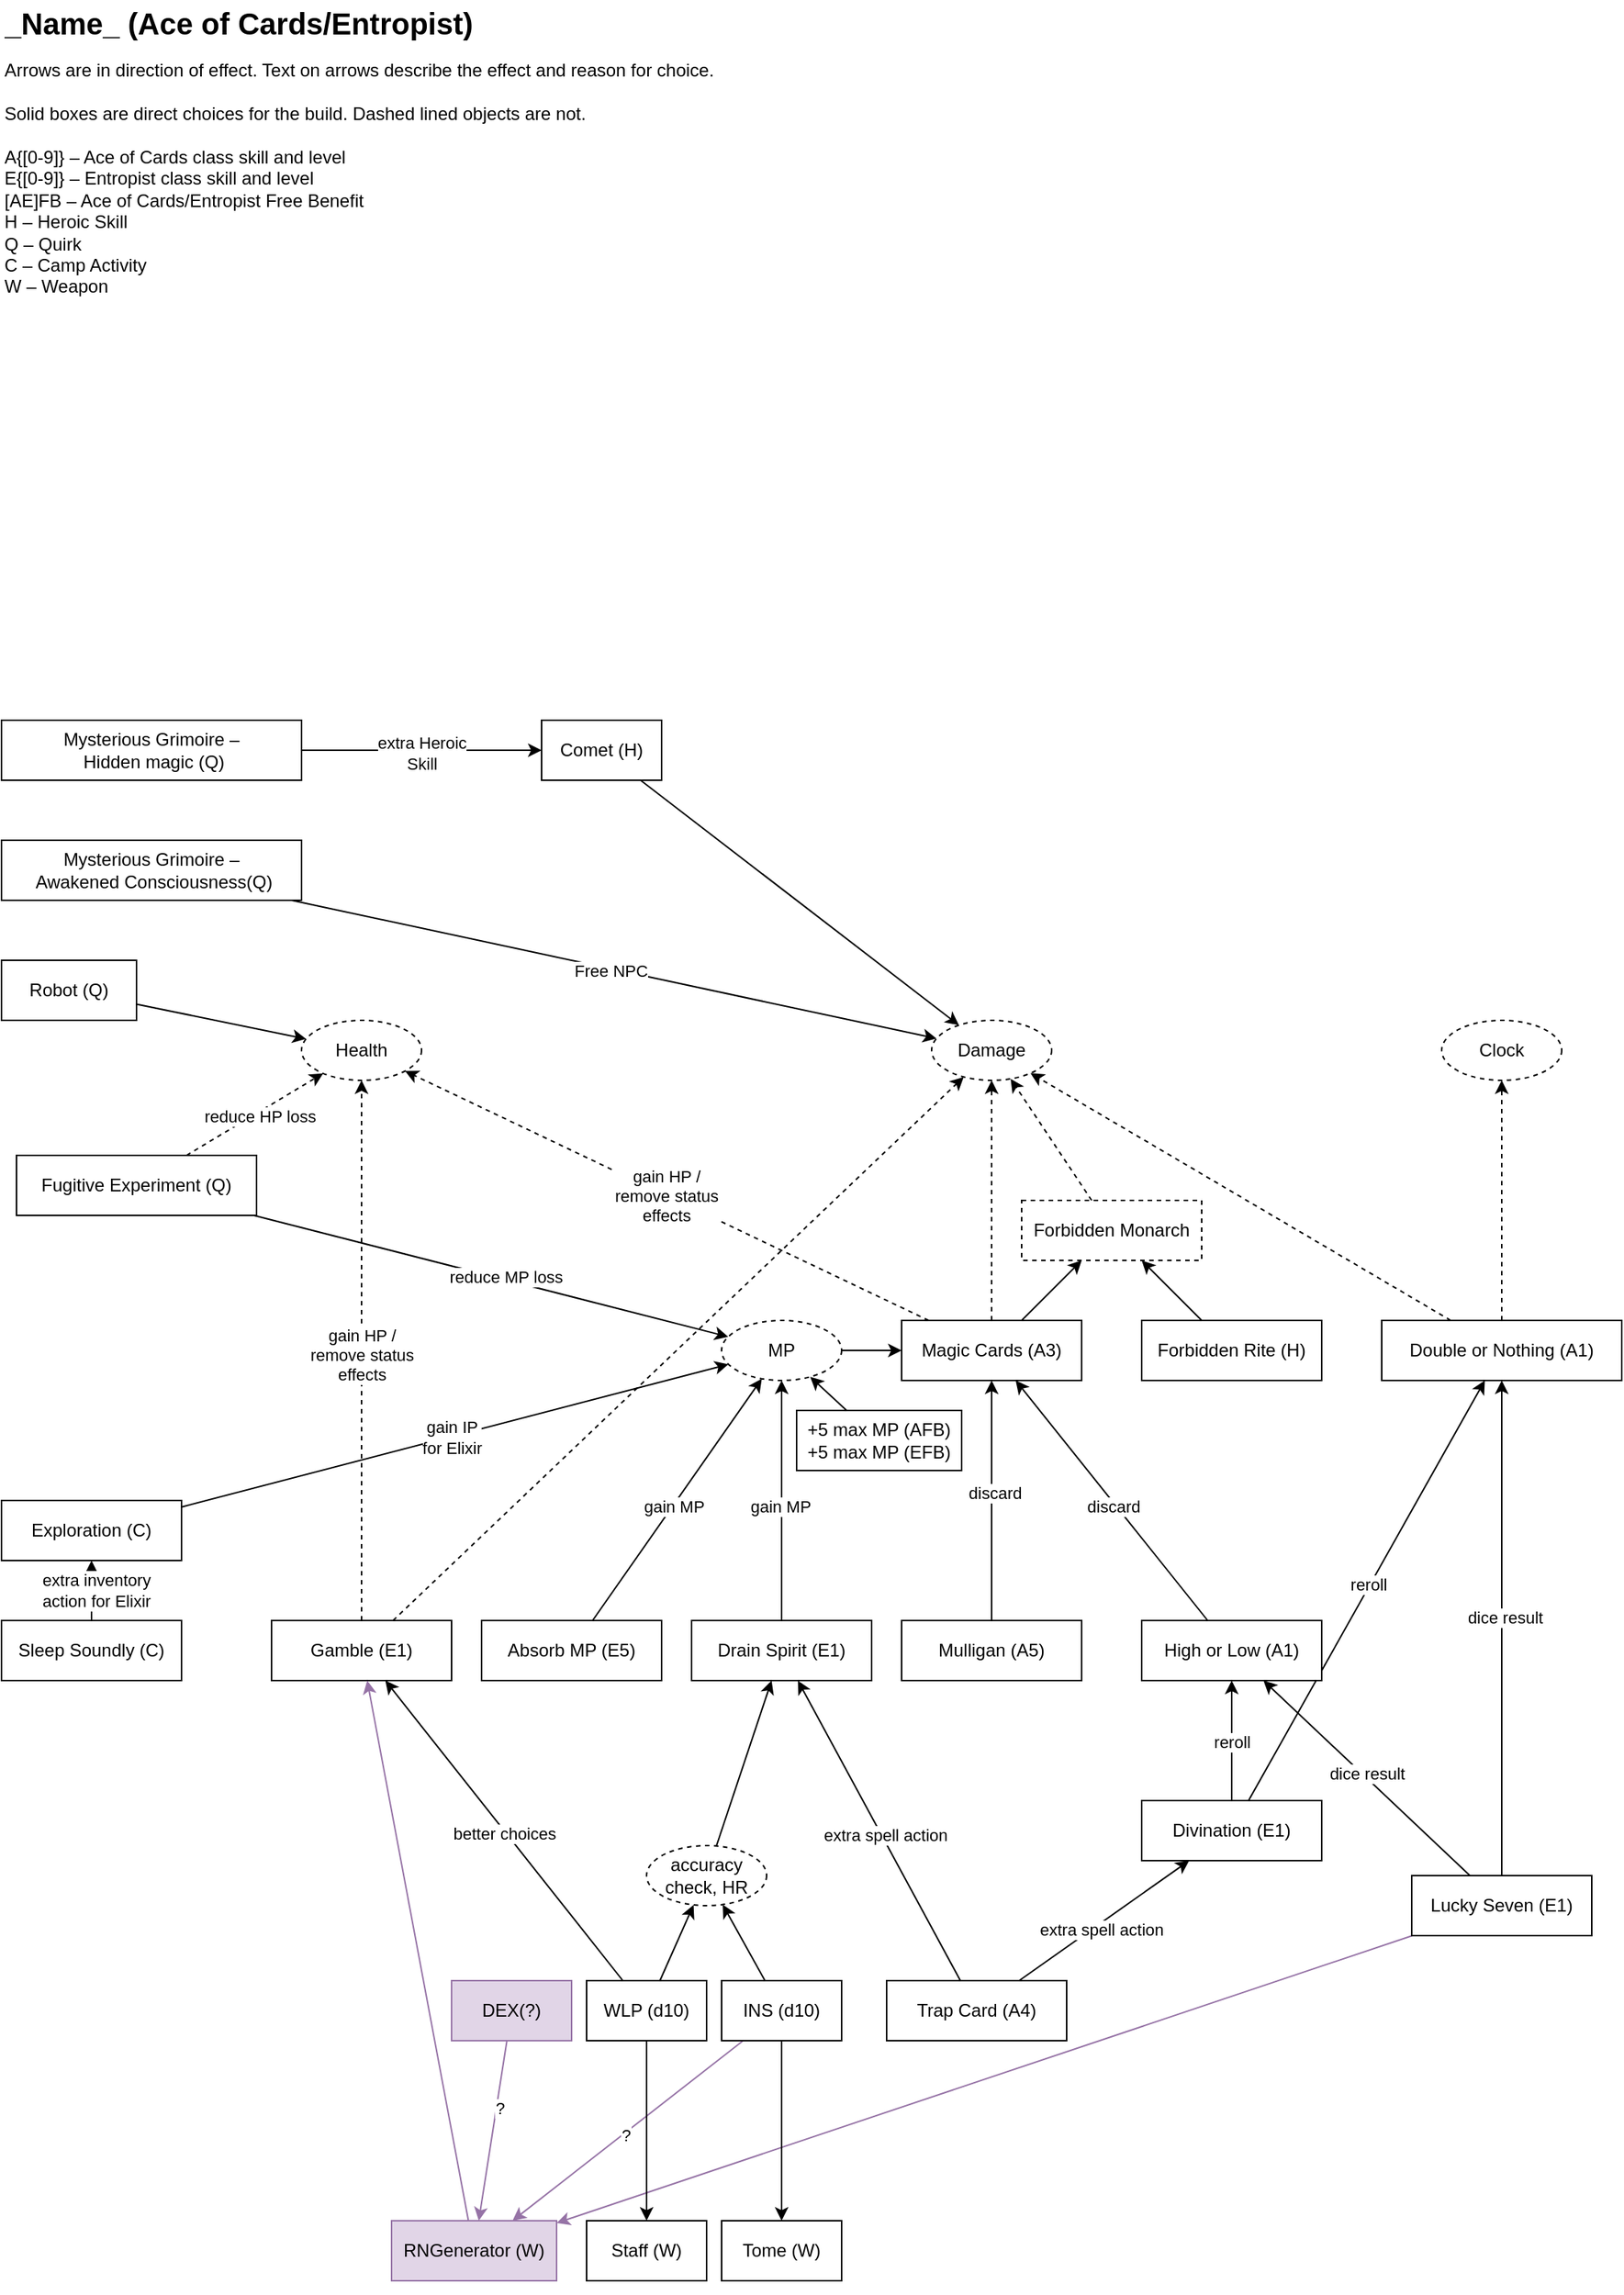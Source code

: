<mxfile version="24.8.3">
  <diagram name="Page-1" id="wvwpxJ3qpvKAKbhsZj7C">
    <mxGraphModel dx="1114" dy="874" grid="1" gridSize="10" guides="1" tooltips="1" connect="1" arrows="1" fold="1" page="1" pageScale="1" pageWidth="1169" pageHeight="1654" math="0" shadow="0">
      <root>
        <mxCell id="0" />
        <mxCell id="1" parent="0" />
        <mxCell id="CmZH3Qbe7u27wujmRb0h-20" value="&lt;h1 style=&quot;margin-top: 0px; line-height: 64%;&quot;&gt;&lt;font style=&quot;font-size: 20px;&quot;&gt;_Name_ (Ace of Cards/Entropist)&lt;/font&gt;&lt;/h1&gt;&lt;div&gt;Arrows are in direction of effect. Text on arrows describe the effect and reason for choice.&lt;br&gt;&lt;/div&gt;&lt;div&gt;&lt;br&gt;&lt;/div&gt;&lt;div&gt;Solid boxes are direct choices for the build. Dashed lined objects are not.&lt;br&gt;&lt;/div&gt;&lt;div&gt;&lt;br&gt;&lt;/div&gt;&lt;div&gt;A{[0-9]} – Ace of Cards class skill and level&lt;br&gt;&lt;/div&gt;&lt;div&gt;E{[0-9]}  – Entropist class skill and level&lt;/div&gt;&lt;div&gt;[AE]FB – Ace of Cards/Entropist Free Benefit&lt;br&gt;&lt;/div&gt;&lt;div&gt;H – Heroic Skill&lt;br&gt;&lt;/div&gt;&lt;div&gt;Q – Quirk&lt;/div&gt;&lt;div&gt;C – Camp Activity&lt;/div&gt;&lt;div&gt;W – Weapon&lt;br&gt;&lt;/div&gt;" style="text;html=1;whiteSpace=wrap;overflow=hidden;rounded=0;" vertex="1" parent="1">
          <mxGeometry x="40" y="40" width="530" height="200" as="geometry" />
        </mxCell>
        <mxCell id="RhFWqp1TSaXYGgG4U2mp-10" style="rounded=0;orthogonalLoop=1;jettySize=auto;html=1;dashed=1;" parent="1" source="RhFWqp1TSaXYGgG4U2mp-3" target="RhFWqp1TSaXYGgG4U2mp-7" edge="1">
          <mxGeometry relative="1" as="geometry" />
        </mxCell>
        <mxCell id="RhFWqp1TSaXYGgG4U2mp-16" style="rounded=0;orthogonalLoop=1;jettySize=auto;html=1;" parent="1" source="RhFWqp1TSaXYGgG4U2mp-3" target="RhFWqp1TSaXYGgG4U2mp-4" edge="1">
          <mxGeometry relative="1" as="geometry" />
        </mxCell>
        <mxCell id="RhFWqp1TSaXYGgG4U2mp-64" style="rounded=0;orthogonalLoop=1;jettySize=auto;html=1;dashed=1;" parent="1" source="RhFWqp1TSaXYGgG4U2mp-3" target="RhFWqp1TSaXYGgG4U2mp-61" edge="1">
          <mxGeometry relative="1" as="geometry" />
        </mxCell>
        <mxCell id="RhFWqp1TSaXYGgG4U2mp-75" value="gain HP /&lt;br&gt;remove status&lt;br&gt;effects" style="edgeLabel;html=1;align=center;verticalAlign=middle;resizable=0;points=[];" parent="RhFWqp1TSaXYGgG4U2mp-64" vertex="1" connectable="0">
          <mxGeometry x="0.005" relative="1" as="geometry">
            <mxPoint as="offset" />
          </mxGeometry>
        </mxCell>
        <mxCell id="RhFWqp1TSaXYGgG4U2mp-3" value="Magic Cards (A3)" style="rounded=0;whiteSpace=wrap;html=1;" parent="1" vertex="1">
          <mxGeometry x="640" y="920" width="120" height="40" as="geometry" />
        </mxCell>
        <mxCell id="RhFWqp1TSaXYGgG4U2mp-9" style="rounded=0;orthogonalLoop=1;jettySize=auto;html=1;dashed=1;" parent="1" source="RhFWqp1TSaXYGgG4U2mp-4" target="RhFWqp1TSaXYGgG4U2mp-7" edge="1">
          <mxGeometry relative="1" as="geometry" />
        </mxCell>
        <mxCell id="RhFWqp1TSaXYGgG4U2mp-4" value="Forbidden Monarch" style="rounded=0;whiteSpace=wrap;html=1;dashed=1;" parent="1" vertex="1">
          <mxGeometry x="720" y="840" width="120" height="40" as="geometry" />
        </mxCell>
        <mxCell id="RhFWqp1TSaXYGgG4U2mp-11" style="rounded=0;orthogonalLoop=1;jettySize=auto;html=1;" parent="1" source="RhFWqp1TSaXYGgG4U2mp-5" target="RhFWqp1TSaXYGgG4U2mp-65" edge="1">
          <mxGeometry relative="1" as="geometry" />
        </mxCell>
        <mxCell id="RhFWqp1TSaXYGgG4U2mp-35" value="gain MP" style="edgeLabel;html=1;align=center;verticalAlign=middle;resizable=0;points=[];" parent="RhFWqp1TSaXYGgG4U2mp-11" vertex="1" connectable="0">
          <mxGeometry x="-0.05" relative="1" as="geometry">
            <mxPoint as="offset" />
          </mxGeometry>
        </mxCell>
        <mxCell id="RhFWqp1TSaXYGgG4U2mp-5" value="Absorb MP (E5)" style="rounded=0;whiteSpace=wrap;html=1;" parent="1" vertex="1">
          <mxGeometry x="360" y="1120" width="120" height="40" as="geometry" />
        </mxCell>
        <mxCell id="RhFWqp1TSaXYGgG4U2mp-12" style="rounded=0;orthogonalLoop=1;jettySize=auto;html=1;" parent="1" source="RhFWqp1TSaXYGgG4U2mp-6" target="RhFWqp1TSaXYGgG4U2mp-3" edge="1">
          <mxGeometry relative="1" as="geometry" />
        </mxCell>
        <mxCell id="RhFWqp1TSaXYGgG4U2mp-33" value="discard" style="edgeLabel;html=1;align=center;verticalAlign=middle;resizable=0;points=[];" parent="RhFWqp1TSaXYGgG4U2mp-12" vertex="1" connectable="0">
          <mxGeometry x="0.057" y="-2" relative="1" as="geometry">
            <mxPoint y="-1" as="offset" />
          </mxGeometry>
        </mxCell>
        <mxCell id="RhFWqp1TSaXYGgG4U2mp-6" value="&lt;div&gt;Mulligan (A5)&lt;/div&gt;" style="rounded=0;whiteSpace=wrap;html=1;" parent="1" vertex="1">
          <mxGeometry x="640" y="1120" width="120" height="40" as="geometry" />
        </mxCell>
        <mxCell id="RhFWqp1TSaXYGgG4U2mp-7" value="Damage" style="ellipse;whiteSpace=wrap;html=1;dashed=1;" parent="1" vertex="1">
          <mxGeometry x="660" y="720" width="80" height="40" as="geometry" />
        </mxCell>
        <mxCell id="RhFWqp1TSaXYGgG4U2mp-8" value="Clock" style="ellipse;whiteSpace=wrap;html=1;dashed=1;" parent="1" vertex="1">
          <mxGeometry x="1000" y="720" width="80" height="40" as="geometry" />
        </mxCell>
        <mxCell id="RhFWqp1TSaXYGgG4U2mp-25" style="rounded=0;orthogonalLoop=1;jettySize=auto;html=1;" parent="1" source="RhFWqp1TSaXYGgG4U2mp-13" target="RhFWqp1TSaXYGgG4U2mp-14" edge="1">
          <mxGeometry relative="1" as="geometry" />
        </mxCell>
        <mxCell id="RhFWqp1TSaXYGgG4U2mp-40" value="reroll" style="edgeLabel;html=1;align=center;verticalAlign=middle;resizable=0;points=[];" parent="RhFWqp1TSaXYGgG4U2mp-25" vertex="1" connectable="0">
          <mxGeometry x="-0.025" relative="1" as="geometry">
            <mxPoint as="offset" />
          </mxGeometry>
        </mxCell>
        <mxCell id="RhFWqp1TSaXYGgG4U2mp-52" style="rounded=0;orthogonalLoop=1;jettySize=auto;html=1;" parent="1" source="RhFWqp1TSaXYGgG4U2mp-13" target="RhFWqp1TSaXYGgG4U2mp-49" edge="1">
          <mxGeometry relative="1" as="geometry" />
        </mxCell>
        <mxCell id="RhFWqp1TSaXYGgG4U2mp-53" value="reroll" style="edgeLabel;html=1;align=center;verticalAlign=middle;resizable=0;points=[];" parent="RhFWqp1TSaXYGgG4U2mp-52" vertex="1" connectable="0">
          <mxGeometry x="0.025" y="1" relative="1" as="geometry">
            <mxPoint as="offset" />
          </mxGeometry>
        </mxCell>
        <mxCell id="RhFWqp1TSaXYGgG4U2mp-13" value="Divination (E1)" style="rounded=0;whiteSpace=wrap;html=1;" parent="1" vertex="1">
          <mxGeometry x="800" y="1240" width="120" height="40" as="geometry" />
        </mxCell>
        <mxCell id="RhFWqp1TSaXYGgG4U2mp-22" style="rounded=0;orthogonalLoop=1;jettySize=auto;html=1;" parent="1" source="RhFWqp1TSaXYGgG4U2mp-14" target="RhFWqp1TSaXYGgG4U2mp-3" edge="1">
          <mxGeometry relative="1" as="geometry" />
        </mxCell>
        <mxCell id="RhFWqp1TSaXYGgG4U2mp-34" value="discard" style="edgeLabel;html=1;align=center;verticalAlign=middle;resizable=0;points=[];" parent="RhFWqp1TSaXYGgG4U2mp-22" vertex="1" connectable="0">
          <mxGeometry x="-0.027" y="2" relative="1" as="geometry">
            <mxPoint as="offset" />
          </mxGeometry>
        </mxCell>
        <mxCell id="RhFWqp1TSaXYGgG4U2mp-14" value="High or Low (A1)" style="rounded=0;whiteSpace=wrap;html=1;" parent="1" vertex="1">
          <mxGeometry x="800" y="1120" width="120" height="40" as="geometry" />
        </mxCell>
        <mxCell id="RhFWqp1TSaXYGgG4U2mp-24" style="rounded=0;orthogonalLoop=1;jettySize=auto;html=1;" parent="1" source="RhFWqp1TSaXYGgG4U2mp-15" target="RhFWqp1TSaXYGgG4U2mp-14" edge="1">
          <mxGeometry relative="1" as="geometry" />
        </mxCell>
        <mxCell id="RhFWqp1TSaXYGgG4U2mp-39" value="dice result" style="edgeLabel;html=1;align=center;verticalAlign=middle;resizable=0;points=[];" parent="RhFWqp1TSaXYGgG4U2mp-24" vertex="1" connectable="0">
          <mxGeometry x="0.023" y="-2" relative="1" as="geometry">
            <mxPoint as="offset" />
          </mxGeometry>
        </mxCell>
        <mxCell id="RhFWqp1TSaXYGgG4U2mp-50" style="rounded=0;orthogonalLoop=1;jettySize=auto;html=1;" parent="1" source="RhFWqp1TSaXYGgG4U2mp-15" target="RhFWqp1TSaXYGgG4U2mp-49" edge="1">
          <mxGeometry relative="1" as="geometry" />
        </mxCell>
        <mxCell id="RhFWqp1TSaXYGgG4U2mp-51" value="dice result" style="edgeLabel;html=1;align=center;verticalAlign=middle;resizable=0;points=[];" parent="RhFWqp1TSaXYGgG4U2mp-50" vertex="1" connectable="0">
          <mxGeometry x="0.035" y="-2" relative="1" as="geometry">
            <mxPoint y="-1" as="offset" />
          </mxGeometry>
        </mxCell>
        <mxCell id="CmZH3Qbe7u27wujmRb0h-26" style="rounded=0;orthogonalLoop=1;jettySize=auto;html=1;fillColor=#e1d5e7;strokeColor=#9673a6;" edge="1" parent="1" source="RhFWqp1TSaXYGgG4U2mp-15" target="CmZH3Qbe7u27wujmRb0h-21">
          <mxGeometry relative="1" as="geometry" />
        </mxCell>
        <mxCell id="RhFWqp1TSaXYGgG4U2mp-15" value="Lucky Seven (E1)" style="rounded=0;whiteSpace=wrap;html=1;" parent="1" vertex="1">
          <mxGeometry x="980" y="1290" width="120" height="40" as="geometry" />
        </mxCell>
        <mxCell id="RhFWqp1TSaXYGgG4U2mp-18" style="rounded=0;orthogonalLoop=1;jettySize=auto;html=1;" parent="1" source="RhFWqp1TSaXYGgG4U2mp-17" target="RhFWqp1TSaXYGgG4U2mp-4" edge="1">
          <mxGeometry relative="1" as="geometry" />
        </mxCell>
        <mxCell id="RhFWqp1TSaXYGgG4U2mp-17" value="Forbidden Rite (H)" style="rounded=0;whiteSpace=wrap;html=1;" parent="1" vertex="1">
          <mxGeometry x="800" y="920" width="120" height="40" as="geometry" />
        </mxCell>
        <mxCell id="RhFWqp1TSaXYGgG4U2mp-54" style="rounded=0;orthogonalLoop=1;jettySize=auto;html=1;" parent="1" source="RhFWqp1TSaXYGgG4U2mp-20" target="RhFWqp1TSaXYGgG4U2mp-65" edge="1">
          <mxGeometry relative="1" as="geometry" />
        </mxCell>
        <mxCell id="RhFWqp1TSaXYGgG4U2mp-55" value="gain MP" style="edgeLabel;html=1;align=center;verticalAlign=middle;resizable=0;points=[];" parent="RhFWqp1TSaXYGgG4U2mp-54" vertex="1" connectable="0">
          <mxGeometry x="-0.042" y="1" relative="1" as="geometry">
            <mxPoint as="offset" />
          </mxGeometry>
        </mxCell>
        <mxCell id="RhFWqp1TSaXYGgG4U2mp-20" value="Drain Spirit (E1)" style="rounded=0;whiteSpace=wrap;html=1;" parent="1" vertex="1">
          <mxGeometry x="500" y="1120" width="120" height="40" as="geometry" />
        </mxCell>
        <mxCell id="RhFWqp1TSaXYGgG4U2mp-26" style="rounded=0;orthogonalLoop=1;jettySize=auto;html=1;" parent="1" source="RhFWqp1TSaXYGgG4U2mp-21" target="RhFWqp1TSaXYGgG4U2mp-13" edge="1">
          <mxGeometry relative="1" as="geometry" />
        </mxCell>
        <mxCell id="RhFWqp1TSaXYGgG4U2mp-44" value="extra spell action" style="edgeLabel;html=1;align=center;verticalAlign=middle;resizable=0;points=[];" parent="RhFWqp1TSaXYGgG4U2mp-26" vertex="1" connectable="0">
          <mxGeometry x="-0.075" y="-3" relative="1" as="geometry">
            <mxPoint as="offset" />
          </mxGeometry>
        </mxCell>
        <mxCell id="RhFWqp1TSaXYGgG4U2mp-32" style="rounded=0;orthogonalLoop=1;jettySize=auto;html=1;" parent="1" source="RhFWqp1TSaXYGgG4U2mp-21" target="RhFWqp1TSaXYGgG4U2mp-20" edge="1">
          <mxGeometry relative="1" as="geometry" />
        </mxCell>
        <mxCell id="RhFWqp1TSaXYGgG4U2mp-45" value="extra spell action" style="edgeLabel;html=1;align=center;verticalAlign=middle;resizable=0;points=[];" parent="RhFWqp1TSaXYGgG4U2mp-32" vertex="1" connectable="0">
          <mxGeometry x="-0.035" y="-2" relative="1" as="geometry">
            <mxPoint as="offset" />
          </mxGeometry>
        </mxCell>
        <mxCell id="RhFWqp1TSaXYGgG4U2mp-21" value="&lt;div&gt;Trap Card (A4)&lt;/div&gt;" style="rounded=0;whiteSpace=wrap;html=1;" parent="1" vertex="1">
          <mxGeometry x="630" y="1360" width="120" height="40" as="geometry" />
        </mxCell>
        <mxCell id="CmZH3Qbe7u27wujmRb0h-4" style="rounded=0;orthogonalLoop=1;jettySize=auto;html=1;" edge="1" parent="1" source="RhFWqp1TSaXYGgG4U2mp-28" target="CmZH3Qbe7u27wujmRb0h-3">
          <mxGeometry relative="1" as="geometry" />
        </mxCell>
        <mxCell id="CmZH3Qbe7u27wujmRb0h-22" style="rounded=0;orthogonalLoop=1;jettySize=auto;html=1;fillColor=#e1d5e7;strokeColor=#9673a6;" edge="1" parent="1" source="RhFWqp1TSaXYGgG4U2mp-28" target="CmZH3Qbe7u27wujmRb0h-21">
          <mxGeometry relative="1" as="geometry" />
        </mxCell>
        <mxCell id="CmZH3Qbe7u27wujmRb0h-34" value="?" style="edgeLabel;html=1;align=center;verticalAlign=middle;resizable=0;points=[];" vertex="1" connectable="0" parent="CmZH3Qbe7u27wujmRb0h-22">
          <mxGeometry x="0.032" y="1" relative="1" as="geometry">
            <mxPoint as="offset" />
          </mxGeometry>
        </mxCell>
        <mxCell id="CmZH3Qbe7u27wujmRb0h-50" value="" style="rounded=0;orthogonalLoop=1;jettySize=auto;html=1;" edge="1" parent="1" source="RhFWqp1TSaXYGgG4U2mp-28" target="CmZH3Qbe7u27wujmRb0h-47">
          <mxGeometry relative="1" as="geometry" />
        </mxCell>
        <mxCell id="RhFWqp1TSaXYGgG4U2mp-28" value="&lt;div&gt;INS (d10)&lt;/div&gt;" style="rounded=0;whiteSpace=wrap;html=1;" parent="1" vertex="1">
          <mxGeometry x="520" y="1360" width="80" height="40" as="geometry" />
        </mxCell>
        <mxCell id="RhFWqp1TSaXYGgG4U2mp-59" style="rounded=0;orthogonalLoop=1;jettySize=auto;html=1;" parent="1" source="RhFWqp1TSaXYGgG4U2mp-29" target="RhFWqp1TSaXYGgG4U2mp-58" edge="1">
          <mxGeometry relative="1" as="geometry" />
        </mxCell>
        <mxCell id="RhFWqp1TSaXYGgG4U2mp-60" value="better choices" style="edgeLabel;html=1;align=center;verticalAlign=middle;resizable=0;points=[];" parent="RhFWqp1TSaXYGgG4U2mp-59" vertex="1" connectable="0">
          <mxGeometry x="-0.011" y="1" relative="1" as="geometry">
            <mxPoint as="offset" />
          </mxGeometry>
        </mxCell>
        <mxCell id="CmZH3Qbe7u27wujmRb0h-5" style="rounded=0;orthogonalLoop=1;jettySize=auto;html=1;" edge="1" parent="1" source="RhFWqp1TSaXYGgG4U2mp-29" target="CmZH3Qbe7u27wujmRb0h-2">
          <mxGeometry relative="1" as="geometry" />
        </mxCell>
        <mxCell id="CmZH3Qbe7u27wujmRb0h-51" value="" style="rounded=0;orthogonalLoop=1;jettySize=auto;html=1;" edge="1" parent="1" source="RhFWqp1TSaXYGgG4U2mp-29" target="CmZH3Qbe7u27wujmRb0h-47">
          <mxGeometry relative="1" as="geometry" />
        </mxCell>
        <mxCell id="RhFWqp1TSaXYGgG4U2mp-29" value="WLP (d10)" style="rounded=0;whiteSpace=wrap;html=1;" parent="1" vertex="1">
          <mxGeometry x="430" y="1360" width="80" height="40" as="geometry" />
        </mxCell>
        <mxCell id="RhFWqp1TSaXYGgG4U2mp-56" style="rounded=0;orthogonalLoop=1;jettySize=auto;html=1;dashed=1;" parent="1" source="RhFWqp1TSaXYGgG4U2mp-49" target="RhFWqp1TSaXYGgG4U2mp-8" edge="1">
          <mxGeometry relative="1" as="geometry" />
        </mxCell>
        <mxCell id="RhFWqp1TSaXYGgG4U2mp-57" style="rounded=0;orthogonalLoop=1;jettySize=auto;html=1;dashed=1;" parent="1" source="RhFWqp1TSaXYGgG4U2mp-49" target="RhFWqp1TSaXYGgG4U2mp-7" edge="1">
          <mxGeometry relative="1" as="geometry" />
        </mxCell>
        <mxCell id="RhFWqp1TSaXYGgG4U2mp-49" value="Double or Nothing (A1)" style="rounded=0;whiteSpace=wrap;html=1;" parent="1" vertex="1">
          <mxGeometry x="960" y="920" width="160" height="40" as="geometry" />
        </mxCell>
        <mxCell id="RhFWqp1TSaXYGgG4U2mp-62" style="rounded=0;orthogonalLoop=1;jettySize=auto;html=1;dashed=1;" parent="1" source="RhFWqp1TSaXYGgG4U2mp-58" target="RhFWqp1TSaXYGgG4U2mp-61" edge="1">
          <mxGeometry relative="1" as="geometry" />
        </mxCell>
        <mxCell id="RhFWqp1TSaXYGgG4U2mp-74" value="gain HP /&lt;br&gt;remove status&lt;br&gt;effects" style="edgeLabel;html=1;align=center;verticalAlign=middle;resizable=0;points=[];" parent="RhFWqp1TSaXYGgG4U2mp-62" vertex="1" connectable="0">
          <mxGeometry x="-0.014" relative="1" as="geometry">
            <mxPoint as="offset" />
          </mxGeometry>
        </mxCell>
        <mxCell id="RhFWqp1TSaXYGgG4U2mp-63" style="rounded=0;orthogonalLoop=1;jettySize=auto;html=1;dashed=1;" parent="1" source="RhFWqp1TSaXYGgG4U2mp-58" target="RhFWqp1TSaXYGgG4U2mp-7" edge="1">
          <mxGeometry relative="1" as="geometry" />
        </mxCell>
        <mxCell id="RhFWqp1TSaXYGgG4U2mp-58" value="Gamble (E1)" style="rounded=0;whiteSpace=wrap;html=1;" parent="1" vertex="1">
          <mxGeometry x="220" y="1120" width="120" height="40" as="geometry" />
        </mxCell>
        <mxCell id="RhFWqp1TSaXYGgG4U2mp-61" value="Health" style="ellipse;whiteSpace=wrap;html=1;dashed=1;" parent="1" vertex="1">
          <mxGeometry x="240" y="720" width="80" height="40" as="geometry" />
        </mxCell>
        <mxCell id="RhFWqp1TSaXYGgG4U2mp-66" style="rounded=0;orthogonalLoop=1;jettySize=auto;html=1;" parent="1" source="RhFWqp1TSaXYGgG4U2mp-65" target="RhFWqp1TSaXYGgG4U2mp-3" edge="1">
          <mxGeometry relative="1" as="geometry" />
        </mxCell>
        <mxCell id="RhFWqp1TSaXYGgG4U2mp-65" value="MP" style="ellipse;whiteSpace=wrap;html=1;dashed=1;" parent="1" vertex="1">
          <mxGeometry x="520" y="920" width="80" height="40" as="geometry" />
        </mxCell>
        <mxCell id="RhFWqp1TSaXYGgG4U2mp-70" style="rounded=0;orthogonalLoop=1;jettySize=auto;html=1;dashed=1;" parent="1" source="RhFWqp1TSaXYGgG4U2mp-68" target="RhFWqp1TSaXYGgG4U2mp-61" edge="1">
          <mxGeometry relative="1" as="geometry" />
        </mxCell>
        <mxCell id="RhFWqp1TSaXYGgG4U2mp-73" value="reduce HP loss" style="edgeLabel;html=1;align=center;verticalAlign=middle;resizable=0;points=[];" parent="RhFWqp1TSaXYGgG4U2mp-70" vertex="1" connectable="0">
          <mxGeometry x="0.035" y="-2" relative="1" as="geometry">
            <mxPoint as="offset" />
          </mxGeometry>
        </mxCell>
        <mxCell id="RhFWqp1TSaXYGgG4U2mp-71" style="rounded=0;orthogonalLoop=1;jettySize=auto;html=1;" parent="1" source="RhFWqp1TSaXYGgG4U2mp-68" target="RhFWqp1TSaXYGgG4U2mp-65" edge="1">
          <mxGeometry relative="1" as="geometry" />
        </mxCell>
        <mxCell id="RhFWqp1TSaXYGgG4U2mp-72" value="reduce MP loss" style="edgeLabel;html=1;align=center;verticalAlign=middle;resizable=0;points=[];" parent="RhFWqp1TSaXYGgG4U2mp-71" vertex="1" connectable="0">
          <mxGeometry x="0.054" y="2" relative="1" as="geometry">
            <mxPoint as="offset" />
          </mxGeometry>
        </mxCell>
        <mxCell id="RhFWqp1TSaXYGgG4U2mp-68" value="Fugitive Experiment (Q)" style="rounded=0;whiteSpace=wrap;html=1;" parent="1" vertex="1">
          <mxGeometry x="50" y="810" width="160" height="40" as="geometry" />
        </mxCell>
        <mxCell id="CmZH3Qbe7u27wujmRb0h-2" value="Staff (W)" style="rounded=0;whiteSpace=wrap;html=1;" vertex="1" parent="1">
          <mxGeometry x="430" y="1520" width="80" height="40" as="geometry" />
        </mxCell>
        <mxCell id="CmZH3Qbe7u27wujmRb0h-3" value="Tome (W)" style="rounded=0;whiteSpace=wrap;html=1;" vertex="1" parent="1">
          <mxGeometry x="520" y="1520" width="80" height="40" as="geometry" />
        </mxCell>
        <mxCell id="CmZH3Qbe7u27wujmRb0h-8" style="edgeStyle=orthogonalEdgeStyle;rounded=0;orthogonalLoop=1;jettySize=auto;html=1;exitX=0.5;exitY=1;exitDx=0;exitDy=0;" edge="1" parent="1" source="CmZH3Qbe7u27wujmRb0h-3" target="CmZH3Qbe7u27wujmRb0h-3">
          <mxGeometry relative="1" as="geometry" />
        </mxCell>
        <mxCell id="CmZH3Qbe7u27wujmRb0h-17" style="rounded=0;orthogonalLoop=1;jettySize=auto;html=1;" edge="1" parent="1" source="CmZH3Qbe7u27wujmRb0h-11" target="CmZH3Qbe7u27wujmRb0h-12">
          <mxGeometry relative="1" as="geometry" />
        </mxCell>
        <mxCell id="CmZH3Qbe7u27wujmRb0h-18" value="extra inventory &lt;br&gt;action for Elixir" style="edgeLabel;html=1;align=center;verticalAlign=middle;resizable=0;points=[];" vertex="1" connectable="0" parent="CmZH3Qbe7u27wujmRb0h-17">
          <mxGeometry x="0.011" y="-4" relative="1" as="geometry">
            <mxPoint x="-1" as="offset" />
          </mxGeometry>
        </mxCell>
        <mxCell id="CmZH3Qbe7u27wujmRb0h-11" value="Sleep Soundly (C)" style="rounded=0;whiteSpace=wrap;html=1;" vertex="1" parent="1">
          <mxGeometry x="40" y="1120" width="120" height="40" as="geometry" />
        </mxCell>
        <mxCell id="CmZH3Qbe7u27wujmRb0h-15" style="rounded=0;orthogonalLoop=1;jettySize=auto;html=1;" edge="1" parent="1" source="CmZH3Qbe7u27wujmRb0h-12" target="RhFWqp1TSaXYGgG4U2mp-65">
          <mxGeometry relative="1" as="geometry" />
        </mxCell>
        <mxCell id="CmZH3Qbe7u27wujmRb0h-16" value="gain IP &lt;br&gt;for Elixir" style="edgeLabel;html=1;align=center;verticalAlign=middle;resizable=0;points=[];" vertex="1" connectable="0" parent="CmZH3Qbe7u27wujmRb0h-15">
          <mxGeometry x="-0.015" relative="1" as="geometry">
            <mxPoint as="offset" />
          </mxGeometry>
        </mxCell>
        <mxCell id="CmZH3Qbe7u27wujmRb0h-12" value="Exploration (C)" style="rounded=0;whiteSpace=wrap;html=1;" vertex="1" parent="1">
          <mxGeometry x="40" y="1040" width="120" height="40" as="geometry" />
        </mxCell>
        <mxCell id="CmZH3Qbe7u27wujmRb0h-25" style="rounded=0;orthogonalLoop=1;jettySize=auto;html=1;fillColor=#e1d5e7;strokeColor=#9673a6;" edge="1" parent="1" source="CmZH3Qbe7u27wujmRb0h-21" target="RhFWqp1TSaXYGgG4U2mp-58">
          <mxGeometry relative="1" as="geometry" />
        </mxCell>
        <mxCell id="CmZH3Qbe7u27wujmRb0h-21" value="RNGenerator (W)" style="rounded=0;whiteSpace=wrap;html=1;fillColor=#e1d5e7;strokeColor=#9673a6;" vertex="1" parent="1">
          <mxGeometry x="300" y="1520" width="110" height="40" as="geometry" />
        </mxCell>
        <mxCell id="CmZH3Qbe7u27wujmRb0h-27" style="rounded=0;orthogonalLoop=1;jettySize=auto;html=1;fillColor=#e1d5e7;strokeColor=#9673a6;" edge="1" parent="1" source="CmZH3Qbe7u27wujmRb0h-23" target="CmZH3Qbe7u27wujmRb0h-21">
          <mxGeometry relative="1" as="geometry" />
        </mxCell>
        <mxCell id="CmZH3Qbe7u27wujmRb0h-35" value="?" style="edgeLabel;html=1;align=center;verticalAlign=middle;resizable=0;points=[];" vertex="1" connectable="0" parent="CmZH3Qbe7u27wujmRb0h-27">
          <mxGeometry x="-0.263" y="2" relative="1" as="geometry">
            <mxPoint as="offset" />
          </mxGeometry>
        </mxCell>
        <mxCell id="CmZH3Qbe7u27wujmRb0h-23" value="&lt;div&gt;DEX(?)&lt;br&gt;&lt;/div&gt;" style="rounded=0;whiteSpace=wrap;html=1;fillColor=#e1d5e7;strokeColor=#9673a6;" vertex="1" parent="1">
          <mxGeometry x="340" y="1360" width="80" height="40" as="geometry" />
        </mxCell>
        <mxCell id="CmZH3Qbe7u27wujmRb0h-44" style="rounded=0;orthogonalLoop=1;jettySize=auto;html=1;" edge="1" parent="1" source="CmZH3Qbe7u27wujmRb0h-28" target="RhFWqp1TSaXYGgG4U2mp-61">
          <mxGeometry relative="1" as="geometry">
            <mxPoint x="240" y="790" as="targetPoint" />
          </mxGeometry>
        </mxCell>
        <mxCell id="CmZH3Qbe7u27wujmRb0h-28" value="Robot (Q)" style="rounded=0;whiteSpace=wrap;html=1;" vertex="1" parent="1">
          <mxGeometry x="40" y="680" width="90" height="40" as="geometry" />
        </mxCell>
        <mxCell id="CmZH3Qbe7u27wujmRb0h-33" style="rounded=0;orthogonalLoop=1;jettySize=auto;html=1;" edge="1" parent="1" source="CmZH3Qbe7u27wujmRb0h-32" target="RhFWqp1TSaXYGgG4U2mp-65">
          <mxGeometry relative="1" as="geometry" />
        </mxCell>
        <mxCell id="CmZH3Qbe7u27wujmRb0h-32" value="&lt;div&gt;+5 max MP (AFB)&lt;/div&gt;&lt;div&gt;+5 max MP (EFB)&lt;br&gt;&lt;/div&gt;" style="rounded=0;whiteSpace=wrap;html=1;" vertex="1" parent="1">
          <mxGeometry x="570" y="980" width="110" height="40" as="geometry" />
        </mxCell>
        <mxCell id="CmZH3Qbe7u27wujmRb0h-40" style="rounded=0;orthogonalLoop=1;jettySize=auto;html=1;" edge="1" parent="1" source="CmZH3Qbe7u27wujmRb0h-36" target="CmZH3Qbe7u27wujmRb0h-39">
          <mxGeometry relative="1" as="geometry" />
        </mxCell>
        <mxCell id="CmZH3Qbe7u27wujmRb0h-41" value="extra Heroic &lt;br&gt;Skill" style="edgeLabel;html=1;align=center;verticalAlign=middle;resizable=0;points=[];" vertex="1" connectable="0" parent="CmZH3Qbe7u27wujmRb0h-40">
          <mxGeometry x="0.002" y="-2" relative="1" as="geometry">
            <mxPoint as="offset" />
          </mxGeometry>
        </mxCell>
        <mxCell id="CmZH3Qbe7u27wujmRb0h-36" value="Mysterious Grimoire – &lt;br&gt;&amp;nbsp;Hidden magic (Q)" style="rounded=0;whiteSpace=wrap;html=1;" vertex="1" parent="1">
          <mxGeometry x="40" y="520" width="200" height="40" as="geometry" />
        </mxCell>
        <mxCell id="CmZH3Qbe7u27wujmRb0h-42" style="rounded=0;orthogonalLoop=1;jettySize=auto;html=1;" edge="1" parent="1" source="CmZH3Qbe7u27wujmRb0h-39" target="RhFWqp1TSaXYGgG4U2mp-7">
          <mxGeometry relative="1" as="geometry" />
        </mxCell>
        <mxCell id="CmZH3Qbe7u27wujmRb0h-39" value="Comet (H)" style="rounded=0;whiteSpace=wrap;html=1;" vertex="1" parent="1">
          <mxGeometry x="400" y="520" width="80" height="40" as="geometry" />
        </mxCell>
        <mxCell id="CmZH3Qbe7u27wujmRb0h-53" value="" style="rounded=0;orthogonalLoop=1;jettySize=auto;html=1;" edge="1" parent="1" source="CmZH3Qbe7u27wujmRb0h-47" target="RhFWqp1TSaXYGgG4U2mp-20">
          <mxGeometry relative="1" as="geometry" />
        </mxCell>
        <mxCell id="CmZH3Qbe7u27wujmRb0h-47" value="accuracy check, HR" style="ellipse;whiteSpace=wrap;html=1;dashed=1;" vertex="1" parent="1">
          <mxGeometry x="470" y="1270" width="80" height="40" as="geometry" />
        </mxCell>
        <mxCell id="CmZH3Qbe7u27wujmRb0h-55" style="rounded=0;orthogonalLoop=1;jettySize=auto;html=1;" edge="1" parent="1" source="CmZH3Qbe7u27wujmRb0h-54" target="RhFWqp1TSaXYGgG4U2mp-7">
          <mxGeometry relative="1" as="geometry" />
        </mxCell>
        <mxCell id="CmZH3Qbe7u27wujmRb0h-56" value="Free NPC" style="edgeLabel;html=1;align=center;verticalAlign=middle;resizable=0;points=[];" vertex="1" connectable="0" parent="CmZH3Qbe7u27wujmRb0h-55">
          <mxGeometry x="-0.013" relative="1" as="geometry">
            <mxPoint y="1" as="offset" />
          </mxGeometry>
        </mxCell>
        <mxCell id="CmZH3Qbe7u27wujmRb0h-54" value="Mysterious Grimoire – &lt;br&gt;&amp;nbsp;Awakened Consciousness(Q)" style="rounded=0;whiteSpace=wrap;html=1;" vertex="1" parent="1">
          <mxGeometry x="40" y="600" width="200" height="40" as="geometry" />
        </mxCell>
      </root>
    </mxGraphModel>
  </diagram>
</mxfile>
